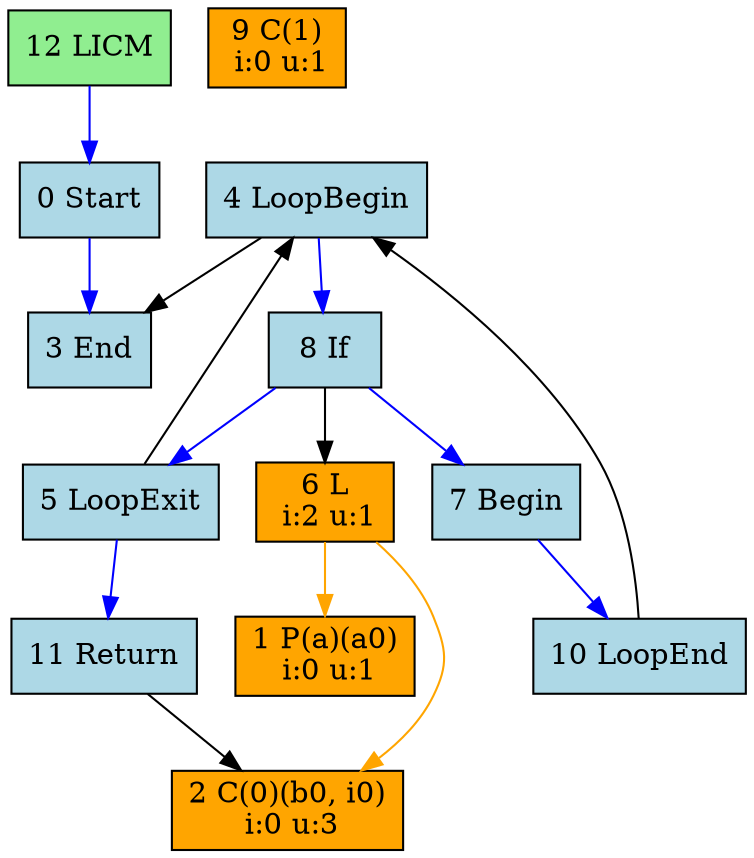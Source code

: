digraph{
	node0 [ shape="box", style="filled", color="black", label="0 Start\n", fillcolor="lightblue"]
	node1 [ shape="box", style="filled", color="black", label="1 P(a)(a0)\n i:0 u:1", fillcolor="orange"]
	node2 [ shape="box", style="filled", color="black", label="2 C(0)(b0, i0)\n i:0 u:3", fillcolor="orange"]
	node3 [ shape="box", style="filled", color="black", label="3 End\n", fillcolor="lightblue"]
	node4 [ shape="box", style="filled", color="black", label="4 LoopBegin\n", fillcolor="lightblue"]
	node5 [ shape="box", style="filled", color="black", label="5 LoopExit\n", fillcolor="lightblue"]
	node6 [ shape="box", style="filled", color="black", label="6 L\n i:2 u:1", fillcolor="orange"]
	node7 [ shape="box", style="filled", color="black", label="7 Begin\n", fillcolor="lightblue"]
	node8 [ shape="box", style="filled", color="black", label="8 If\n", fillcolor="lightblue"]
	node9 [ shape="box", style="filled", color="black", label="9 C(1)\n i:0 u:1", fillcolor="orange"]
	node10 [ shape="box", style="filled", color="black", label="10 LoopEnd\n", fillcolor="lightblue"]
	node11 [ shape="box", style="filled", color="black", label="11 Return\n", fillcolor="lightblue"]
	node12 [ shape="box", style="filled", color="black", label="12 LICM\n", fillcolor="lightgreen"]

	node0 -> node3 [color="blue"]
	node4 -> node8 [color="blue"]
	node4 -> node3
	node5 -> node11 [color="blue"]
	node5 -> node4
	node6 -> node2 [color="orange"]
	node6 -> node1 [color="orange"]
	node7 -> node10 [color="blue"]
	node8 -> node6
	node8 -> node7 [color="blue"]
	node8 -> node5 [color="blue"]
	node10 -> node4
	node11 -> node2
	node12 -> node0 [color="blue"]
}
